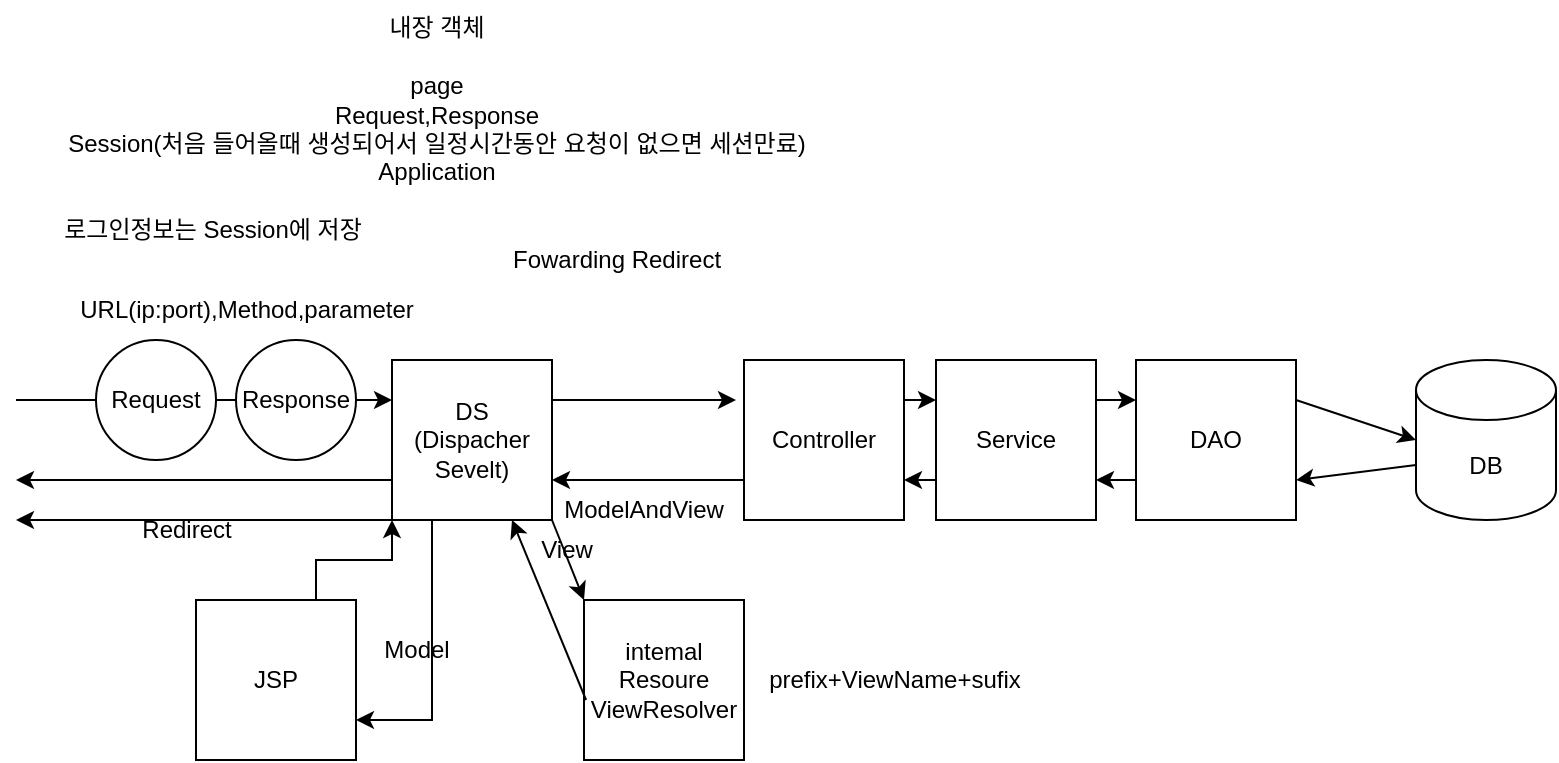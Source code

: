 <mxfile version="20.8.20" type="github" pages="2">
  <diagram name="페이지-1" id="qWWDbRVaf7EwWcL6FbFL">
    <mxGraphModel dx="880" dy="444" grid="1" gridSize="10" guides="1" tooltips="1" connect="1" arrows="1" fold="1" page="1" pageScale="1" pageWidth="827" pageHeight="1169" math="0" shadow="0">
      <root>
        <mxCell id="0" />
        <mxCell id="1" parent="0" />
        <mxCell id="2kqYavnRrpuBpzl7ReD6-1" value="DB" style="shape=cylinder3;whiteSpace=wrap;html=1;boundedLbl=1;backgroundOutline=1;size=15;" parent="1" vertex="1">
          <mxGeometry x="710" y="240" width="70" height="80" as="geometry" />
        </mxCell>
        <mxCell id="2kqYavnRrpuBpzl7ReD6-2" value="DAO" style="whiteSpace=wrap;html=1;aspect=fixed;" parent="1" vertex="1">
          <mxGeometry x="570" y="240" width="80" height="80" as="geometry" />
        </mxCell>
        <mxCell id="2kqYavnRrpuBpzl7ReD6-3" value="Service" style="whiteSpace=wrap;html=1;aspect=fixed;" parent="1" vertex="1">
          <mxGeometry x="470" y="240" width="80" height="80" as="geometry" />
        </mxCell>
        <mxCell id="2kqYavnRrpuBpzl7ReD6-4" value="Controller" style="whiteSpace=wrap;html=1;aspect=fixed;" parent="1" vertex="1">
          <mxGeometry x="374" y="240" width="80" height="80" as="geometry" />
        </mxCell>
        <mxCell id="2kqYavnRrpuBpzl7ReD6-33" style="edgeStyle=orthogonalEdgeStyle;rounded=0;orthogonalLoop=1;jettySize=auto;html=1;exitX=0.25;exitY=1;exitDx=0;exitDy=0;entryX=1;entryY=0.75;entryDx=0;entryDy=0;" parent="1" source="2kqYavnRrpuBpzl7ReD6-5" target="2kqYavnRrpuBpzl7ReD6-6" edge="1">
          <mxGeometry relative="1" as="geometry" />
        </mxCell>
        <mxCell id="2kqYavnRrpuBpzl7ReD6-35" style="edgeStyle=orthogonalEdgeStyle;rounded=0;orthogonalLoop=1;jettySize=auto;html=1;exitX=0.75;exitY=0;exitDx=0;exitDy=0;entryX=0;entryY=1;entryDx=0;entryDy=0;" parent="1" source="2kqYavnRrpuBpzl7ReD6-6" target="2kqYavnRrpuBpzl7ReD6-5" edge="1">
          <mxGeometry relative="1" as="geometry">
            <mxPoint x="160" y="230" as="targetPoint" />
          </mxGeometry>
        </mxCell>
        <mxCell id="2kqYavnRrpuBpzl7ReD6-5" value="DS&lt;br&gt;(Dispacher&lt;br&gt;Sevelt)" style="whiteSpace=wrap;html=1;aspect=fixed;" parent="1" vertex="1">
          <mxGeometry x="198" y="240" width="80" height="80" as="geometry" />
        </mxCell>
        <mxCell id="2kqYavnRrpuBpzl7ReD6-6" value="JSP" style="whiteSpace=wrap;html=1;aspect=fixed;" parent="1" vertex="1">
          <mxGeometry x="100" y="360" width="80" height="80" as="geometry" />
        </mxCell>
        <mxCell id="2kqYavnRrpuBpzl7ReD6-7" value="intemal&lt;br&gt;Resoure&lt;br&gt;ViewResolver" style="whiteSpace=wrap;html=1;aspect=fixed;" parent="1" vertex="1">
          <mxGeometry x="294" y="360" width="80" height="80" as="geometry" />
        </mxCell>
        <mxCell id="2kqYavnRrpuBpzl7ReD6-11" value="" style="endArrow=classic;html=1;rounded=0;entryX=0;entryY=0.25;entryDx=0;entryDy=0;exitX=1;exitY=0.25;exitDx=0;exitDy=0;" parent="1" source="2kqYavnRrpuBpzl7ReD6-4" target="2kqYavnRrpuBpzl7ReD6-3" edge="1">
          <mxGeometry width="50" height="50" relative="1" as="geometry">
            <mxPoint x="460" y="260" as="sourcePoint" />
            <mxPoint x="524.711" y="280" as="targetPoint" />
          </mxGeometry>
        </mxCell>
        <mxCell id="2kqYavnRrpuBpzl7ReD6-15" value="" style="endArrow=classic;html=1;rounded=0;entryX=0;entryY=0.25;entryDx=0;entryDy=0;exitX=1;exitY=0.25;exitDx=0;exitDy=0;" parent="1" source="2kqYavnRrpuBpzl7ReD6-3" target="2kqYavnRrpuBpzl7ReD6-2" edge="1">
          <mxGeometry width="50" height="50" relative="1" as="geometry">
            <mxPoint x="550" y="330" as="sourcePoint" />
            <mxPoint x="570" y="280" as="targetPoint" />
          </mxGeometry>
        </mxCell>
        <mxCell id="2kqYavnRrpuBpzl7ReD6-18" value="" style="endArrow=classic;html=1;rounded=0;exitX=1;exitY=0.25;exitDx=0;exitDy=0;" parent="1" source="2kqYavnRrpuBpzl7ReD6-2" edge="1">
          <mxGeometry width="50" height="50" relative="1" as="geometry">
            <mxPoint x="690" y="330" as="sourcePoint" />
            <mxPoint x="710" y="280" as="targetPoint" />
          </mxGeometry>
        </mxCell>
        <mxCell id="2kqYavnRrpuBpzl7ReD6-19" value="" style="endArrow=classic;html=1;rounded=0;exitX=1;exitY=0.25;exitDx=0;exitDy=0;" parent="1" source="2kqYavnRrpuBpzl7ReD6-5" edge="1">
          <mxGeometry width="50" height="50" relative="1" as="geometry">
            <mxPoint x="430" y="400" as="sourcePoint" />
            <mxPoint x="370" y="260" as="targetPoint" />
          </mxGeometry>
        </mxCell>
        <mxCell id="2kqYavnRrpuBpzl7ReD6-20" value="" style="endArrow=classic;html=1;rounded=0;entryX=1;entryY=0.75;entryDx=0;entryDy=0;exitX=0;exitY=0;exitDx=0;exitDy=52.5;exitPerimeter=0;" parent="1" source="2kqYavnRrpuBpzl7ReD6-1" target="2kqYavnRrpuBpzl7ReD6-2" edge="1">
          <mxGeometry width="50" height="50" relative="1" as="geometry">
            <mxPoint x="430" y="400" as="sourcePoint" />
            <mxPoint x="480" y="350" as="targetPoint" />
          </mxGeometry>
        </mxCell>
        <mxCell id="2kqYavnRrpuBpzl7ReD6-23" value="" style="endArrow=classic;html=1;rounded=0;entryX=1;entryY=0.75;entryDx=0;entryDy=0;" parent="1" target="2kqYavnRrpuBpzl7ReD6-3" edge="1">
          <mxGeometry width="50" height="50" relative="1" as="geometry">
            <mxPoint x="570" y="300" as="sourcePoint" />
            <mxPoint x="660" y="310" as="targetPoint" />
            <Array as="points" />
          </mxGeometry>
        </mxCell>
        <mxCell id="2kqYavnRrpuBpzl7ReD6-24" value="" style="endArrow=classic;html=1;rounded=0;entryX=1;entryY=0.75;entryDx=0;entryDy=0;exitX=0;exitY=0.75;exitDx=0;exitDy=0;" parent="1" source="2kqYavnRrpuBpzl7ReD6-3" target="2kqYavnRrpuBpzl7ReD6-4" edge="1">
          <mxGeometry width="50" height="50" relative="1" as="geometry">
            <mxPoint x="730" y="312.5" as="sourcePoint" />
            <mxPoint x="670" y="320" as="targetPoint" />
          </mxGeometry>
        </mxCell>
        <mxCell id="2kqYavnRrpuBpzl7ReD6-26" value="" style="endArrow=classic;html=1;rounded=0;entryX=1;entryY=0.75;entryDx=0;entryDy=0;exitX=0;exitY=0.75;exitDx=0;exitDy=0;" parent="1" source="2kqYavnRrpuBpzl7ReD6-4" target="2kqYavnRrpuBpzl7ReD6-5" edge="1">
          <mxGeometry width="50" height="50" relative="1" as="geometry">
            <mxPoint x="450" y="390" as="sourcePoint" />
            <mxPoint x="500" y="340" as="targetPoint" />
          </mxGeometry>
        </mxCell>
        <mxCell id="2kqYavnRrpuBpzl7ReD6-27" value="ModelAndView" style="text;html=1;strokeColor=none;fillColor=none;align=center;verticalAlign=middle;whiteSpace=wrap;rounded=0;" parent="1" vertex="1">
          <mxGeometry x="294" y="300" width="60" height="30" as="geometry" />
        </mxCell>
        <mxCell id="2kqYavnRrpuBpzl7ReD6-28" value="" style="endArrow=classic;html=1;rounded=0;exitX=1;exitY=1;exitDx=0;exitDy=0;entryX=0;entryY=0;entryDx=0;entryDy=0;" parent="1" source="2kqYavnRrpuBpzl7ReD6-5" target="2kqYavnRrpuBpzl7ReD6-7" edge="1">
          <mxGeometry width="50" height="50" relative="1" as="geometry">
            <mxPoint x="440" y="290" as="sourcePoint" />
            <mxPoint x="490" y="240" as="targetPoint" />
          </mxGeometry>
        </mxCell>
        <mxCell id="2kqYavnRrpuBpzl7ReD6-29" value="" style="endArrow=classic;html=1;rounded=0;entryX=0.75;entryY=1;entryDx=0;entryDy=0;exitX=0.013;exitY=0.625;exitDx=0;exitDy=0;exitPerimeter=0;" parent="1" source="2kqYavnRrpuBpzl7ReD6-7" target="2kqYavnRrpuBpzl7ReD6-5" edge="1">
          <mxGeometry width="50" height="50" relative="1" as="geometry">
            <mxPoint x="440" y="290" as="sourcePoint" />
            <mxPoint x="490" y="240" as="targetPoint" />
          </mxGeometry>
        </mxCell>
        <mxCell id="2kqYavnRrpuBpzl7ReD6-31" value="prefix+ViewName+sufix&lt;br&gt;" style="text;html=1;align=center;verticalAlign=middle;resizable=0;points=[];autosize=1;strokeColor=none;fillColor=none;" parent="1" vertex="1">
          <mxGeometry x="374" y="385" width="150" height="30" as="geometry" />
        </mxCell>
        <mxCell id="2kqYavnRrpuBpzl7ReD6-36" value="Model" style="text;html=1;align=center;verticalAlign=middle;resizable=0;points=[];autosize=1;strokeColor=none;fillColor=none;" parent="1" vertex="1">
          <mxGeometry x="180" y="370" width="60" height="30" as="geometry" />
        </mxCell>
        <mxCell id="2kqYavnRrpuBpzl7ReD6-40" value="View&lt;br&gt;" style="text;html=1;align=center;verticalAlign=middle;resizable=0;points=[];autosize=1;strokeColor=none;fillColor=none;" parent="1" vertex="1">
          <mxGeometry x="260" y="320" width="50" height="30" as="geometry" />
        </mxCell>
        <mxCell id="2kqYavnRrpuBpzl7ReD6-41" value="" style="endArrow=classic;html=1;rounded=0;entryX=0;entryY=0.25;entryDx=0;entryDy=0;" parent="1" target="2kqYavnRrpuBpzl7ReD6-5" edge="1">
          <mxGeometry width="50" height="50" relative="1" as="geometry">
            <mxPoint x="10" y="260" as="sourcePoint" />
            <mxPoint x="250" y="220" as="targetPoint" />
          </mxGeometry>
        </mxCell>
        <mxCell id="2kqYavnRrpuBpzl7ReD6-42" value="" style="endArrow=classic;html=1;rounded=0;exitX=0;exitY=0.75;exitDx=0;exitDy=0;" parent="1" source="2kqYavnRrpuBpzl7ReD6-5" edge="1">
          <mxGeometry width="50" height="50" relative="1" as="geometry">
            <mxPoint x="200" y="270" as="sourcePoint" />
            <mxPoint x="10" y="300" as="targetPoint" />
          </mxGeometry>
        </mxCell>
        <mxCell id="2kqYavnRrpuBpzl7ReD6-43" value="URL(ip:port),Method,parameter" style="text;html=1;align=center;verticalAlign=middle;resizable=0;points=[];autosize=1;strokeColor=none;fillColor=none;" parent="1" vertex="1">
          <mxGeometry x="30" y="200" width="190" height="30" as="geometry" />
        </mxCell>
        <mxCell id="2kqYavnRrpuBpzl7ReD6-44" value="Request" style="ellipse;whiteSpace=wrap;html=1;aspect=fixed;" parent="1" vertex="1">
          <mxGeometry x="50" y="230" width="60" height="60" as="geometry" />
        </mxCell>
        <mxCell id="2kqYavnRrpuBpzl7ReD6-46" value="Response" style="ellipse;whiteSpace=wrap;html=1;aspect=fixed;" parent="1" vertex="1">
          <mxGeometry x="120" y="230" width="60" height="60" as="geometry" />
        </mxCell>
        <mxCell id="2kqYavnRrpuBpzl7ReD6-50" value="Fowarding Redirect&lt;br&gt;" style="text;html=1;align=center;verticalAlign=middle;resizable=0;points=[];autosize=1;strokeColor=none;fillColor=none;" parent="1" vertex="1">
          <mxGeometry x="245" y="175" width="130" height="30" as="geometry" />
        </mxCell>
        <mxCell id="2kqYavnRrpuBpzl7ReD6-51" value="" style="endArrow=classic;html=1;rounded=0;exitX=0;exitY=1;exitDx=0;exitDy=0;" parent="1" source="2kqYavnRrpuBpzl7ReD6-5" edge="1">
          <mxGeometry width="50" height="50" relative="1" as="geometry">
            <mxPoint x="280" y="270" as="sourcePoint" />
            <mxPoint x="10" y="320" as="targetPoint" />
          </mxGeometry>
        </mxCell>
        <mxCell id="2kqYavnRrpuBpzl7ReD6-53" value="Redirect" style="text;html=1;align=center;verticalAlign=middle;resizable=0;points=[];autosize=1;strokeColor=none;fillColor=none;" parent="1" vertex="1">
          <mxGeometry x="60" y="310" width="70" height="30" as="geometry" />
        </mxCell>
        <mxCell id="oONYxQEV-Un81Z2qRa1U-2" value="내장 객체&lt;br style=&quot;border-color: var(--border-color);&quot;&gt;&lt;br style=&quot;border-color: var(--border-color);&quot;&gt;&lt;span style=&quot;&quot;&gt;page&lt;/span&gt;&lt;br style=&quot;border-color: var(--border-color);&quot;&gt;&lt;span style=&quot;&quot;&gt;Request,Response&lt;/span&gt;&lt;br style=&quot;border-color: var(--border-color);&quot;&gt;&lt;span style=&quot;&quot;&gt;Session(처음 들어올때 생성되어서 일정시간동안 요청이 없으면 세션만료)&lt;/span&gt;&lt;br style=&quot;border-color: var(--border-color);&quot;&gt;&lt;span style=&quot;&quot;&gt;Application&lt;/span&gt;" style="text;html=1;align=center;verticalAlign=middle;resizable=0;points=[];autosize=1;strokeColor=none;fillColor=none;" vertex="1" parent="1">
          <mxGeometry x="10" y="60" width="420" height="100" as="geometry" />
        </mxCell>
        <mxCell id="oONYxQEV-Un81Z2qRa1U-3" value="로그인정보는 Session에 저장&lt;br&gt;" style="text;html=1;align=center;verticalAlign=middle;resizable=0;points=[];autosize=1;strokeColor=none;fillColor=none;" vertex="1" parent="1">
          <mxGeometry x="18" y="160" width="180" height="30" as="geometry" />
        </mxCell>
      </root>
    </mxGraphModel>
  </diagram>
  <diagram id="kX9Het6opLrZW80Th2yb" name="페이지-2">
    <mxGraphModel dx="472" dy="746" grid="1" gridSize="10" guides="1" tooltips="1" connect="1" arrows="1" fold="1" page="1" pageScale="1" pageWidth="1169" pageHeight="827" math="0" shadow="0">
      <root>
        <mxCell id="0" />
        <mxCell id="1" parent="0" />
        <mxCell id="KKC7Of1HS49y4I3aODUz-1" value="ProductDAO" style="swimlane;fontStyle=1;align=center;verticalAlign=top;childLayout=stackLayout;horizontal=1;startSize=26;horizontalStack=0;resizeParent=1;resizeParentMax=0;resizeLast=0;collapsible=1;marginBottom=0;" parent="1" vertex="1">
          <mxGeometry x="670" y="100" width="310" height="228" as="geometry" />
        </mxCell>
        <mxCell id="KKC7Of1HS49y4I3aODUz-2" value="- sqlSession: SqlSession&#xa;- NAMESPACE:Stirng" style="text;strokeColor=none;fillColor=none;align=left;verticalAlign=top;spacingLeft=4;spacingRight=4;overflow=hidden;rotatable=0;points=[[0,0.5],[1,0.5]];portConstraint=eastwest;" parent="KKC7Of1HS49y4I3aODUz-1" vertex="1">
          <mxGeometry y="26" width="310" height="74" as="geometry" />
        </mxCell>
        <mxCell id="KKC7Of1HS49y4I3aODUz-3" value="" style="line;strokeWidth=1;fillColor=none;align=left;verticalAlign=middle;spacingTop=-1;spacingLeft=3;spacingRight=3;rotatable=0;labelPosition=right;points=[];portConstraint=eastwest;strokeColor=inherit;" parent="KKC7Of1HS49y4I3aODUz-1" vertex="1">
          <mxGeometry y="100" width="310" height="8" as="geometry" />
        </mxCell>
        <mxCell id="KKC7Of1HS49y4I3aODUz-4" value="+ getProductList(): List&lt;ProductDTO&#xa;+ getProductDetail(ProductDTO):ProductDTO&#xa;+ setProductAdd(ProductDTO):int" style="text;strokeColor=none;fillColor=none;align=left;verticalAlign=top;spacingLeft=4;spacingRight=4;overflow=hidden;rotatable=0;points=[[0,0.5],[1,0.5]];portConstraint=eastwest;" parent="KKC7Of1HS49y4I3aODUz-1" vertex="1">
          <mxGeometry y="108" width="310" height="120" as="geometry" />
        </mxCell>
        <mxCell id="KKC7Of1HS49y4I3aODUz-5" value="Product" style="text;html=1;align=center;verticalAlign=middle;resizable=0;points=[];autosize=1;strokeColor=none;fillColor=none;" parent="1" vertex="1">
          <mxGeometry x="155" y="20" width="60" height="30" as="geometry" />
        </mxCell>
        <mxCell id="KKC7Of1HS49y4I3aODUz-10" value="ProducService" style="swimlane;fontStyle=1;align=center;verticalAlign=top;childLayout=stackLayout;horizontal=1;startSize=26;horizontalStack=0;resizeParent=1;resizeParentMax=0;resizeLast=0;collapsible=1;marginBottom=0;" parent="1" vertex="1">
          <mxGeometry x="340" y="100" width="300" height="230" as="geometry" />
        </mxCell>
        <mxCell id="KKC7Of1HS49y4I3aODUz-11" value="- productDAO : ProductDAO" style="text;strokeColor=none;fillColor=none;align=left;verticalAlign=top;spacingLeft=4;spacingRight=4;overflow=hidden;rotatable=0;points=[[0,0.5],[1,0.5]];portConstraint=eastwest;" parent="KKC7Of1HS49y4I3aODUz-10" vertex="1">
          <mxGeometry y="26" width="300" height="74" as="geometry" />
        </mxCell>
        <mxCell id="KKC7Of1HS49y4I3aODUz-12" value="" style="line;strokeWidth=1;fillColor=none;align=left;verticalAlign=middle;spacingTop=-1;spacingLeft=3;spacingRight=3;rotatable=0;labelPosition=right;points=[];portConstraint=eastwest;strokeColor=inherit;" parent="KKC7Of1HS49y4I3aODUz-10" vertex="1">
          <mxGeometry y="100" width="300" height="8" as="geometry" />
        </mxCell>
        <mxCell id="KKC7Of1HS49y4I3aODUz-13" value="+ getProductList(): List&lt;ProductDTO&#xa;+ getProductDetail(ProductDTO):ProductDTO&#xa;+ setProductAdd(ProductDTO,List&lt;ProductDTO&gt;):int" style="text;strokeColor=none;fillColor=none;align=left;verticalAlign=top;spacingLeft=4;spacingRight=4;overflow=hidden;rotatable=0;points=[[0,0.5],[1,0.5]];portConstraint=eastwest;" parent="KKC7Of1HS49y4I3aODUz-10" vertex="1">
          <mxGeometry y="108" width="300" height="122" as="geometry" />
        </mxCell>
        <mxCell id="KKC7Of1HS49y4I3aODUz-19" value="ProductController" style="swimlane;fontStyle=1;align=center;verticalAlign=top;childLayout=stackLayout;horizontal=1;startSize=26;horizontalStack=0;resizeParent=1;resizeParentMax=0;resizeLast=0;collapsible=1;marginBottom=0;" parent="1" vertex="1">
          <mxGeometry x="10" y="100" width="300" height="230" as="geometry" />
        </mxCell>
        <mxCell id="KKC7Of1HS49y4I3aODUz-20" value="- productService: ProductService" style="text;strokeColor=none;fillColor=none;align=left;verticalAlign=top;spacingLeft=4;spacingRight=4;overflow=hidden;rotatable=0;points=[[0,0.5],[1,0.5]];portConstraint=eastwest;" parent="KKC7Of1HS49y4I3aODUz-19" vertex="1">
          <mxGeometry y="26" width="300" height="74" as="geometry" />
        </mxCell>
        <mxCell id="KKC7Of1HS49y4I3aODUz-21" value="" style="line;strokeWidth=1;fillColor=none;align=left;verticalAlign=middle;spacingTop=-1;spacingLeft=3;spacingRight=3;rotatable=0;labelPosition=right;points=[];portConstraint=eastwest;strokeColor=inherit;" parent="KKC7Of1HS49y4I3aODUz-19" vertex="1">
          <mxGeometry y="100" width="300" height="8" as="geometry" />
        </mxCell>
        <mxCell id="KKC7Of1HS49y4I3aODUz-22" value="+ getProductList(): ModelAndVIew&#xa;+ getProductDetail(ProductDTO):Stirng&#xa;+ setProductAdd(ProductDTO): String&#xa;+ setProductAdd:void" style="text;strokeColor=none;fillColor=none;align=left;verticalAlign=top;spacingLeft=4;spacingRight=4;overflow=hidden;rotatable=0;points=[[0,0.5],[1,0.5]];portConstraint=eastwest;" parent="KKC7Of1HS49y4I3aODUz-19" vertex="1">
          <mxGeometry y="108" width="300" height="122" as="geometry" />
        </mxCell>
        <mxCell id="KKC7Of1HS49y4I3aODUz-23" value="" style="edgeStyle=orthogonalEdgeStyle;rounded=0;orthogonalLoop=1;jettySize=auto;html=1;" parent="1" source="KKC7Of1HS49y4I3aODUz-22" target="KKC7Of1HS49y4I3aODUz-13" edge="1">
          <mxGeometry relative="1" as="geometry" />
        </mxCell>
        <mxCell id="KKC7Of1HS49y4I3aODUz-24" value="" style="edgeStyle=orthogonalEdgeStyle;rounded=0;orthogonalLoop=1;jettySize=auto;html=1;" parent="1" source="KKC7Of1HS49y4I3aODUz-13" target="KKC7Of1HS49y4I3aODUz-4" edge="1">
          <mxGeometry relative="1" as="geometry" />
        </mxCell>
        <mxCell id="KKC7Of1HS49y4I3aODUz-29" value="Member" style="text;html=1;align=center;verticalAlign=middle;resizable=0;points=[];autosize=1;strokeColor=none;fillColor=none;" parent="1" vertex="1">
          <mxGeometry x="140" y="384" width="70" height="30" as="geometry" />
        </mxCell>
        <mxCell id="KKC7Of1HS49y4I3aODUz-30" value="MemberDAO" style="swimlane;fontStyle=1;align=center;verticalAlign=top;childLayout=stackLayout;horizontal=1;startSize=26;horizontalStack=0;resizeParent=1;resizeParentMax=0;resizeLast=0;collapsible=1;marginBottom=0;" parent="1" vertex="1">
          <mxGeometry x="670" y="390" width="310" height="228" as="geometry" />
        </mxCell>
        <mxCell id="KKC7Of1HS49y4I3aODUz-31" value="- sqlSession: SqlSession&#xa;- NAMESPACE:Stirng" style="text;strokeColor=none;fillColor=none;align=left;verticalAlign=top;spacingLeft=4;spacingRight=4;overflow=hidden;rotatable=0;points=[[0,0.5],[1,0.5]];portConstraint=eastwest;" parent="KKC7Of1HS49y4I3aODUz-30" vertex="1">
          <mxGeometry y="26" width="310" height="74" as="geometry" />
        </mxCell>
        <mxCell id="KKC7Of1HS49y4I3aODUz-32" value="" style="line;strokeWidth=1;fillColor=none;align=left;verticalAlign=middle;spacingTop=-1;spacingLeft=3;spacingRight=3;rotatable=0;labelPosition=right;points=[];portConstraint=eastwest;strokeColor=inherit;" parent="KKC7Of1HS49y4I3aODUz-30" vertex="1">
          <mxGeometry y="100" width="310" height="8" as="geometry" />
        </mxCell>
        <mxCell id="KKC7Of1HS49y4I3aODUz-33" value="+ setMemberJoin(MemberDTO) : int&#xa;&#xa;" style="text;strokeColor=none;fillColor=none;align=left;verticalAlign=top;spacingLeft=4;spacingRight=4;overflow=hidden;rotatable=0;points=[[0,0.5],[1,0.5]];portConstraint=eastwest;" parent="KKC7Of1HS49y4I3aODUz-30" vertex="1">
          <mxGeometry y="108" width="310" height="120" as="geometry" />
        </mxCell>
        <mxCell id="KKC7Of1HS49y4I3aODUz-34" value="MemberController" style="swimlane;fontStyle=1;align=center;verticalAlign=top;childLayout=stackLayout;horizontal=1;startSize=26;horizontalStack=0;resizeParent=1;resizeParentMax=0;resizeLast=0;collapsible=1;marginBottom=0;" parent="1" vertex="1">
          <mxGeometry x="10" y="390" width="300" height="230" as="geometry" />
        </mxCell>
        <mxCell id="KKC7Of1HS49y4I3aODUz-35" value="- memberService : MemberService" style="text;strokeColor=none;fillColor=none;align=left;verticalAlign=top;spacingLeft=4;spacingRight=4;overflow=hidden;rotatable=0;points=[[0,0.5],[1,0.5]];portConstraint=eastwest;" parent="KKC7Of1HS49y4I3aODUz-34" vertex="1">
          <mxGeometry y="26" width="300" height="74" as="geometry" />
        </mxCell>
        <mxCell id="KKC7Of1HS49y4I3aODUz-36" value="" style="line;strokeWidth=1;fillColor=none;align=left;verticalAlign=middle;spacingTop=-1;spacingLeft=3;spacingRight=3;rotatable=0;labelPosition=right;points=[];portConstraint=eastwest;strokeColor=inherit;" parent="KKC7Of1HS49y4I3aODUz-34" vertex="1">
          <mxGeometry y="100" width="300" height="8" as="geometry" />
        </mxCell>
        <mxCell id="KKC7Of1HS49y4I3aODUz-37" value="+setMemberJoin(): void&#xa;+setMemberJoin(MemberDTO): String&#xa;" style="text;strokeColor=none;fillColor=none;align=left;verticalAlign=top;spacingLeft=4;spacingRight=4;overflow=hidden;rotatable=0;points=[[0,0.5],[1,0.5]];portConstraint=eastwest;" parent="KKC7Of1HS49y4I3aODUz-34" vertex="1">
          <mxGeometry y="108" width="300" height="122" as="geometry" />
        </mxCell>
        <mxCell id="KKC7Of1HS49y4I3aODUz-38" value="MemberService" style="swimlane;fontStyle=1;align=center;verticalAlign=top;childLayout=stackLayout;horizontal=1;startSize=26;horizontalStack=0;resizeParent=1;resizeParentMax=0;resizeLast=0;collapsible=1;marginBottom=0;" parent="1" vertex="1">
          <mxGeometry x="350" y="390" width="300" height="230" as="geometry" />
        </mxCell>
        <mxCell id="KKC7Of1HS49y4I3aODUz-39" value="- memberDAO : MemberDAO" style="text;strokeColor=none;fillColor=none;align=left;verticalAlign=top;spacingLeft=4;spacingRight=4;overflow=hidden;rotatable=0;points=[[0,0.5],[1,0.5]];portConstraint=eastwest;" parent="KKC7Of1HS49y4I3aODUz-38" vertex="1">
          <mxGeometry y="26" width="300" height="74" as="geometry" />
        </mxCell>
        <mxCell id="KKC7Of1HS49y4I3aODUz-40" value="" style="line;strokeWidth=1;fillColor=none;align=left;verticalAlign=middle;spacingTop=-1;spacingLeft=3;spacingRight=3;rotatable=0;labelPosition=right;points=[];portConstraint=eastwest;strokeColor=inherit;" parent="KKC7Of1HS49y4I3aODUz-38" vertex="1">
          <mxGeometry y="100" width="300" height="8" as="geometry" />
        </mxCell>
        <mxCell id="KKC7Of1HS49y4I3aODUz-41" value="+ setMemberJoin(MemberDTO):int" style="text;strokeColor=none;fillColor=none;align=left;verticalAlign=top;spacingLeft=4;spacingRight=4;overflow=hidden;rotatable=0;points=[[0,0.5],[1,0.5]];portConstraint=eastwest;" parent="KKC7Of1HS49y4I3aODUz-38" vertex="1">
          <mxGeometry y="108" width="300" height="122" as="geometry" />
        </mxCell>
      </root>
    </mxGraphModel>
  </diagram>
</mxfile>

